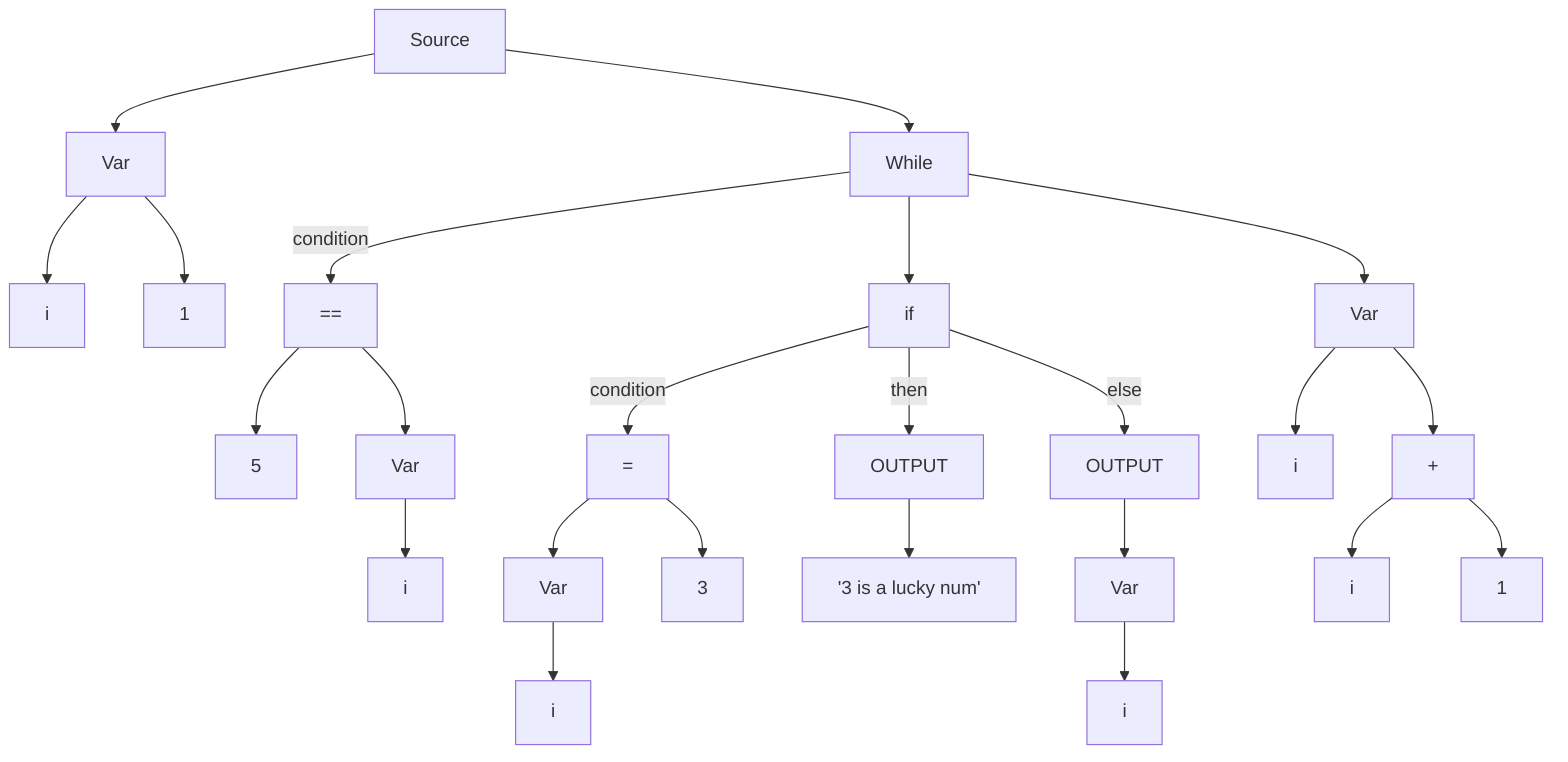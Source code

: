 flowchart TD
    S[Source] --> V1[Var]
    V1 --> i1[i]
    V1 --> 1

    S --> W[While]
    W -- condition --> le[==]
    le --> 5
    le --> Var --> i2[i]

    W --> if --  condition --> eq[=]
    eq --> V2[Var] --> i3[i]
    eq --> 3
    if -- then --> O1[OUTPUT] --> str1['3 is a lucky num']
    if -- else --> O2[OUTPUT] --> V3[Var] --> i4[i]

    W --> V4[Var]
    V4 --> i5[i]
    V4 --> plus[+]
    plus --> i6[i]
    plus --> lit[1]